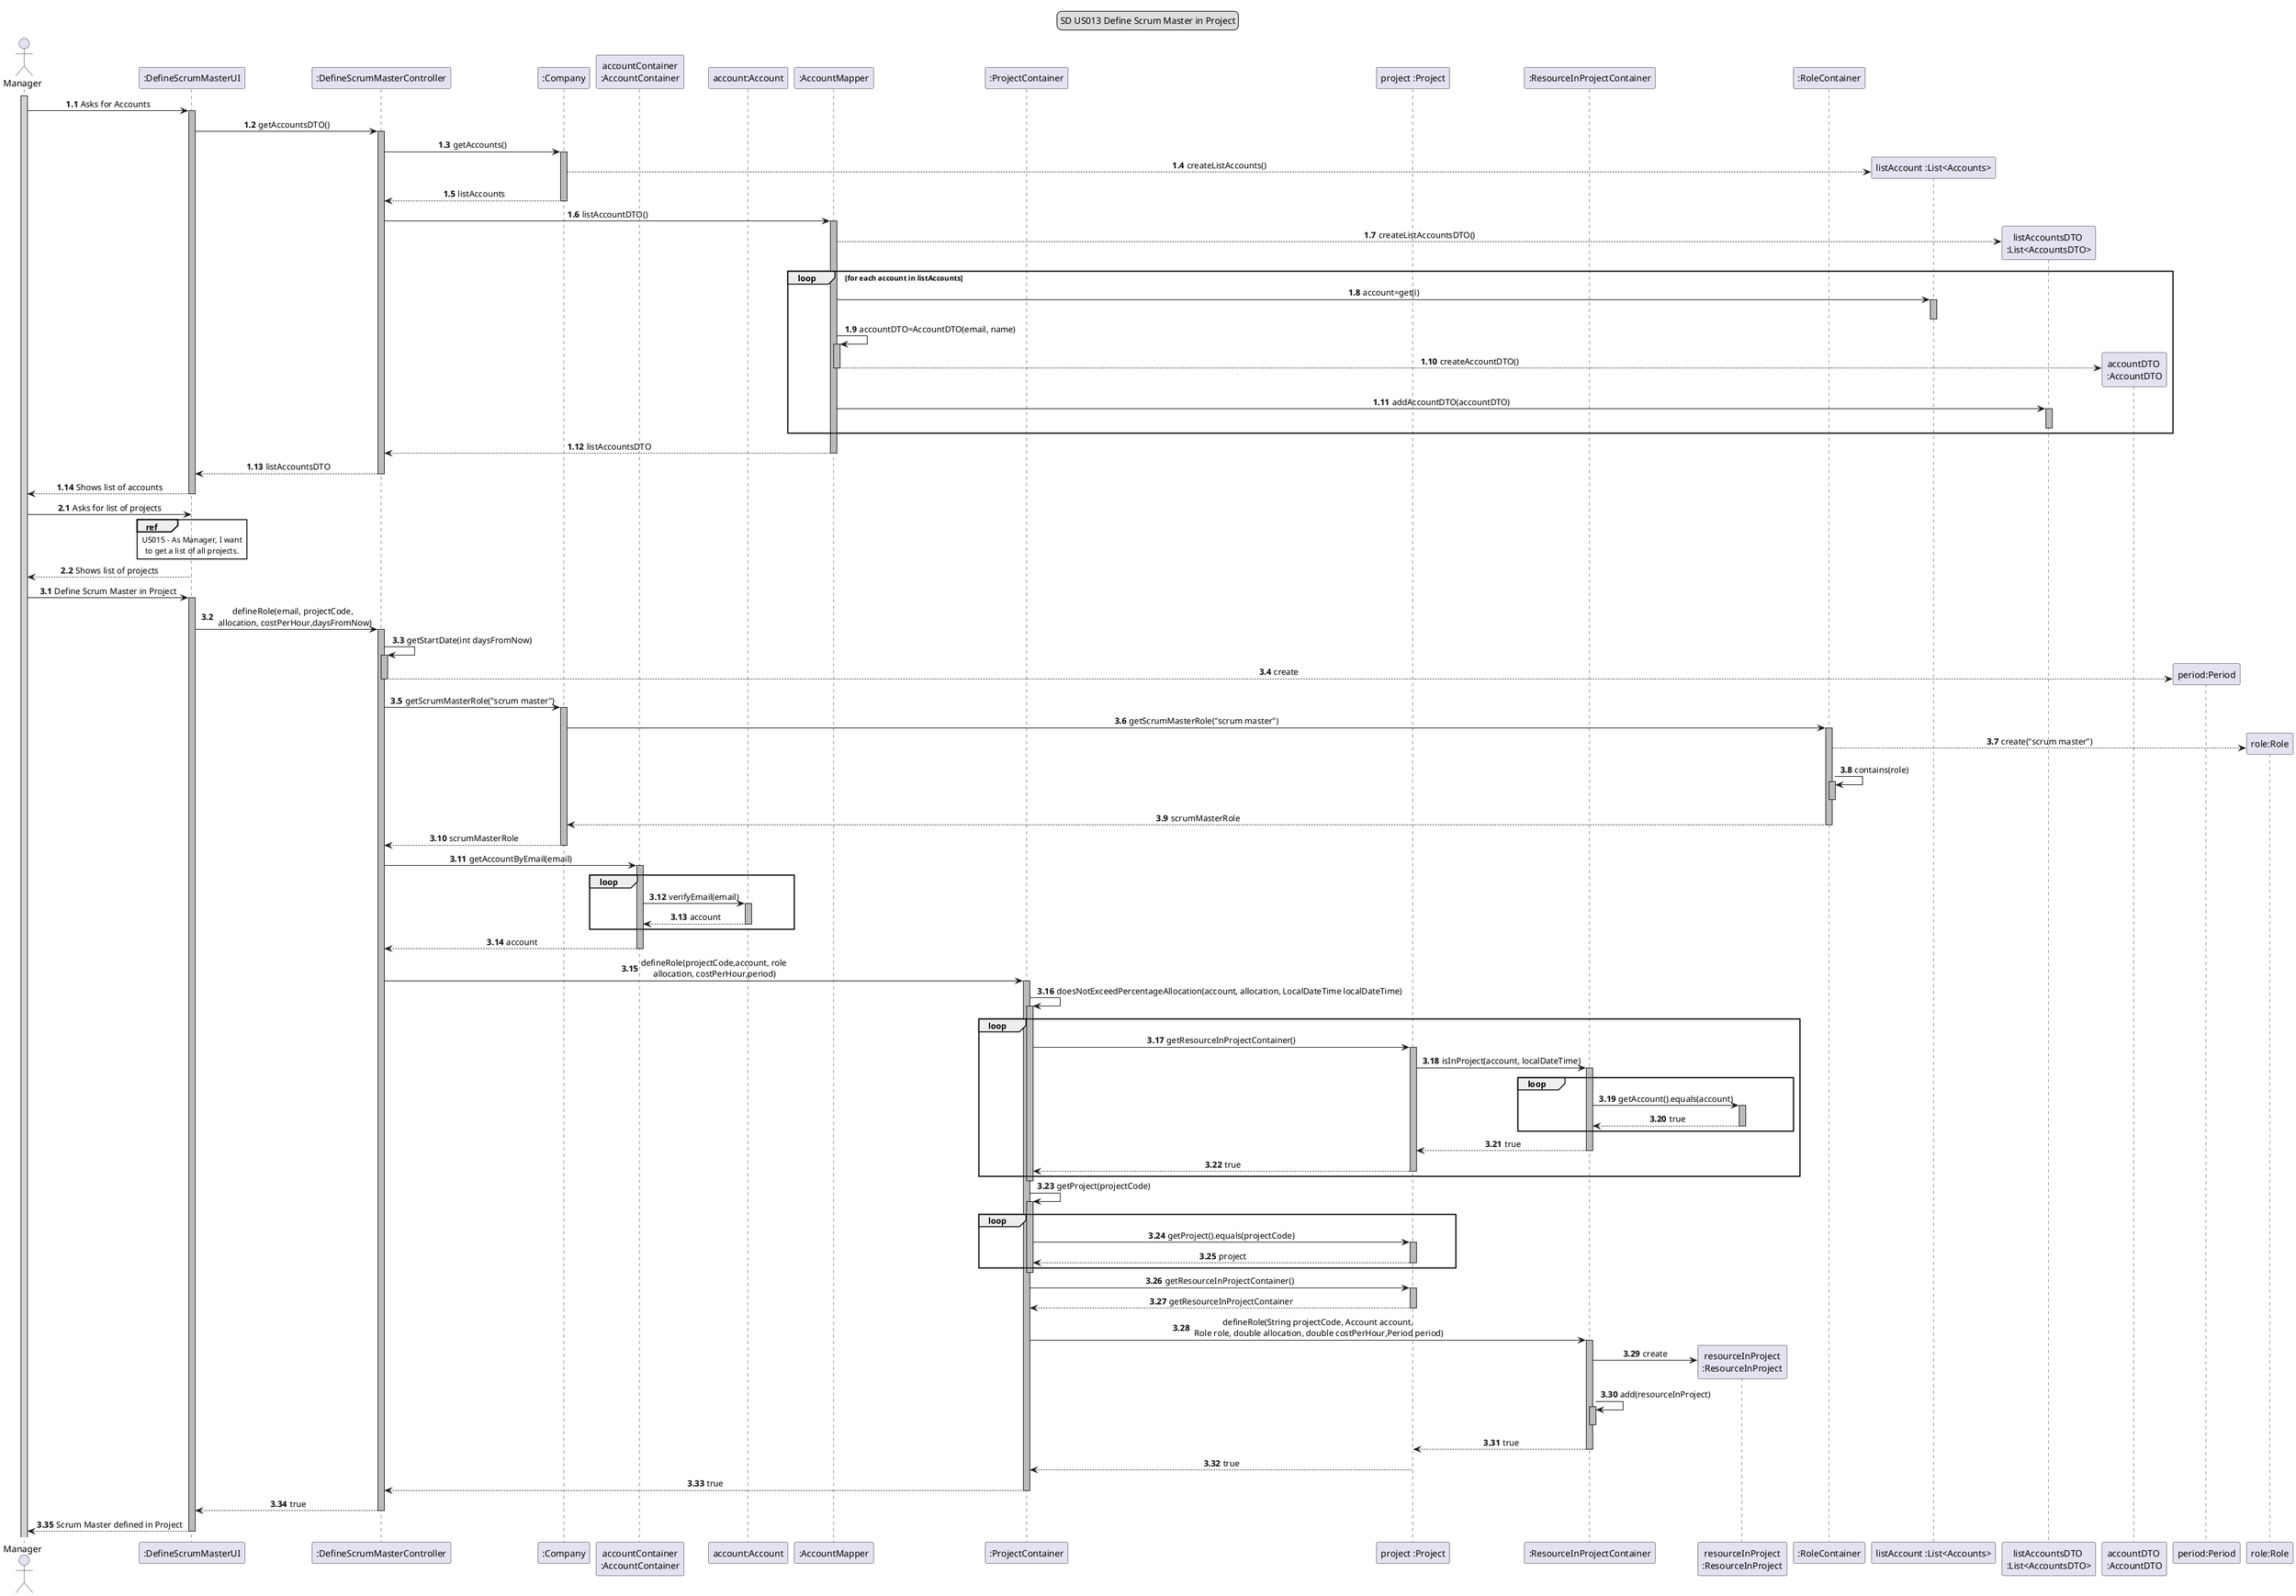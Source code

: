 @startuml

skinparam sequenceMessageAlign center

legend top
SD US013 Define Scrum Master in Project
end legend

autoactivate on
autonumber 1.1

actor Manager
activate Manager #lightgrey
participant ":DefineScrumMasterUI"
participant ":DefineScrumMasterController"
participant ":Company"
participant "accountContainer\n:AccountContainer"
participant "account:Account"
participant ":AccountMapper"
participant ":ProjectContainer"
participant "project :Project"
participant ":ResourceInProjectContainer"
participant "resourceInProject\n:ResourceInProject"
participant ":RoleContainer"



'list Accounts

Manager -> ":DefineScrumMasterUI" #b: Asks for Accounts
":DefineScrumMasterUI" -> ":DefineScrumMasterController" #b:  getAccountsDTO()
":DefineScrumMasterController" -> ":Company" #b:  getAccounts()
":Company"-->"listAccount :List<Accounts>"** #b: createListAccounts()
":Company"-->":DefineScrumMasterController" #b: listAccounts

":DefineScrumMasterController"->":AccountMapper" #b:listAccountDTO()
":AccountMapper"-->"listAccountsDTO \n:List<AccountsDTO>"** #b: createListAccountsDTO()

loop for each account in listAccounts
":AccountMapper"->"listAccount :List<Accounts>" #b: account=get(i)
deactivate
":AccountMapper"->":AccountMapper" #b: accountDTO=AccountDTO(email, name)
":AccountMapper"-->"accountDTO \n:AccountDTO"** #b: createAccountDTO()
deactivate
":AccountMapper"->"listAccountsDTO \n:List<AccountsDTO>"  #b: addAccountDTO(accountDTO)
deactivate
end

":AccountMapper"-->":DefineScrumMasterController" #b: listAccountsDTO
":DefineScrumMasterController"-->":DefineScrumMasterUI"  #b: listAccountsDTO
":DefineScrumMasterUI" -->Manager  #b: Shows list of accounts

autonumber 2.1
'list projects
autoactivate off
Manager -> ":DefineScrumMasterUI" #b: Asks for list of projects
ref over ":DefineScrumMasterUI"
US015 - As Manager, I want
to get a list of all projects.
end

":DefineScrumMasterUI" -->Manager  #b: Shows list of projects
autoactivate on

'define Scrum master
autonumber 3.1
Manager -> ":DefineScrumMasterUI" #b: Define Scrum Master in Project
":DefineScrumMasterUI" -> ":DefineScrumMasterController" #b: defineRole(email, projectCode, \n allocation, costPerHour,daysFromNow)

":DefineScrumMasterController" -> ":DefineScrumMasterController"  #b: getStartDate(int daysFromNow)
":DefineScrumMasterController" -->"period:Period"** #b: create
deactivate

":DefineScrumMasterController" -> ":Company" #b:  getScrumMasterRole("scrum master")
":Company"-> ":RoleContainer" #b: getScrumMasterRole("scrum master")
":RoleContainer"--> "role:Role"** #b:  create("scrum master")
":RoleContainer"->":RoleContainer" #b: contains(role)
deactivate
":RoleContainer"-->":Company" #b: scrumMasterRole
":Company" --> ":DefineScrumMasterController"  #b: scrumMasterRole


":DefineScrumMasterController" -> "accountContainer\n:AccountContainer" #b:  getAccountByEmail(email)
loop
"accountContainer\n:AccountContainer"->"account:Account"#b: verifyEmail(email)
"accountContainer\n:AccountContainer"<--"account:Account"#b: account
end
"accountContainer\n:AccountContainer"--> ":DefineScrumMasterController" #b: account


":DefineScrumMasterController" ->":ProjectContainer" #b: defineRole(projectCode,account, role\n allocation, costPerHour,period)
":ProjectContainer" ->":ProjectContainer" #b:doesNotExceedPercentageAllocation(account, allocation, LocalDateTime localDateTime)

loop
":ProjectContainer" ->"project :Project" #b:getResourceInProjectContainer()
"project :Project"->":ResourceInProjectContainer"#b:isInProject(account, localDateTime)
loop

":ResourceInProjectContainer"->"resourceInProject\n:ResourceInProject" #b:getAccount().equals(account)
":ResourceInProjectContainer"<--"resourceInProject\n:ResourceInProject" #b:true
end
"project :Project"<--":ResourceInProjectContainer" #b:true
":ProjectContainer" <--"project :Project" #b:true
end
deactivate

":ProjectContainer" ->":ProjectContainer" #b:getProject(projectCode)

loop
":ProjectContainer" ->"project :Project" #b:getProject().equals(projectCode)
":ProjectContainer" <--"project :Project"#b: project
end
deactivate

":ProjectContainer" ->"project :Project"#b:getResourceInProjectContainer()
":ProjectContainer" <--"project :Project"#b:getResourceInProjectContainer

":ProjectContainer" ->":ResourceInProjectContainer"#b:defineRole(String projectCode, Account account,\n Role role, double allocation, double costPerHour,Period period)
":ResourceInProjectContainer"->"resourceInProject\n:ResourceInProject"** #b:create
":ResourceInProjectContainer"->":ResourceInProjectContainer"#b: add(resourceInProject)
deactivate
"project :Project"<--":ResourceInProjectContainer"#b:true
":ProjectContainer" <--"project :Project"#b:true

":DefineScrumMasterController" <--":ProjectContainer" #b:true

":DefineScrumMasterController"-->":DefineScrumMasterUI" #b: true
":DefineScrumMasterUI"-->Manager #b: Scrum Master defined in Project

@enduml